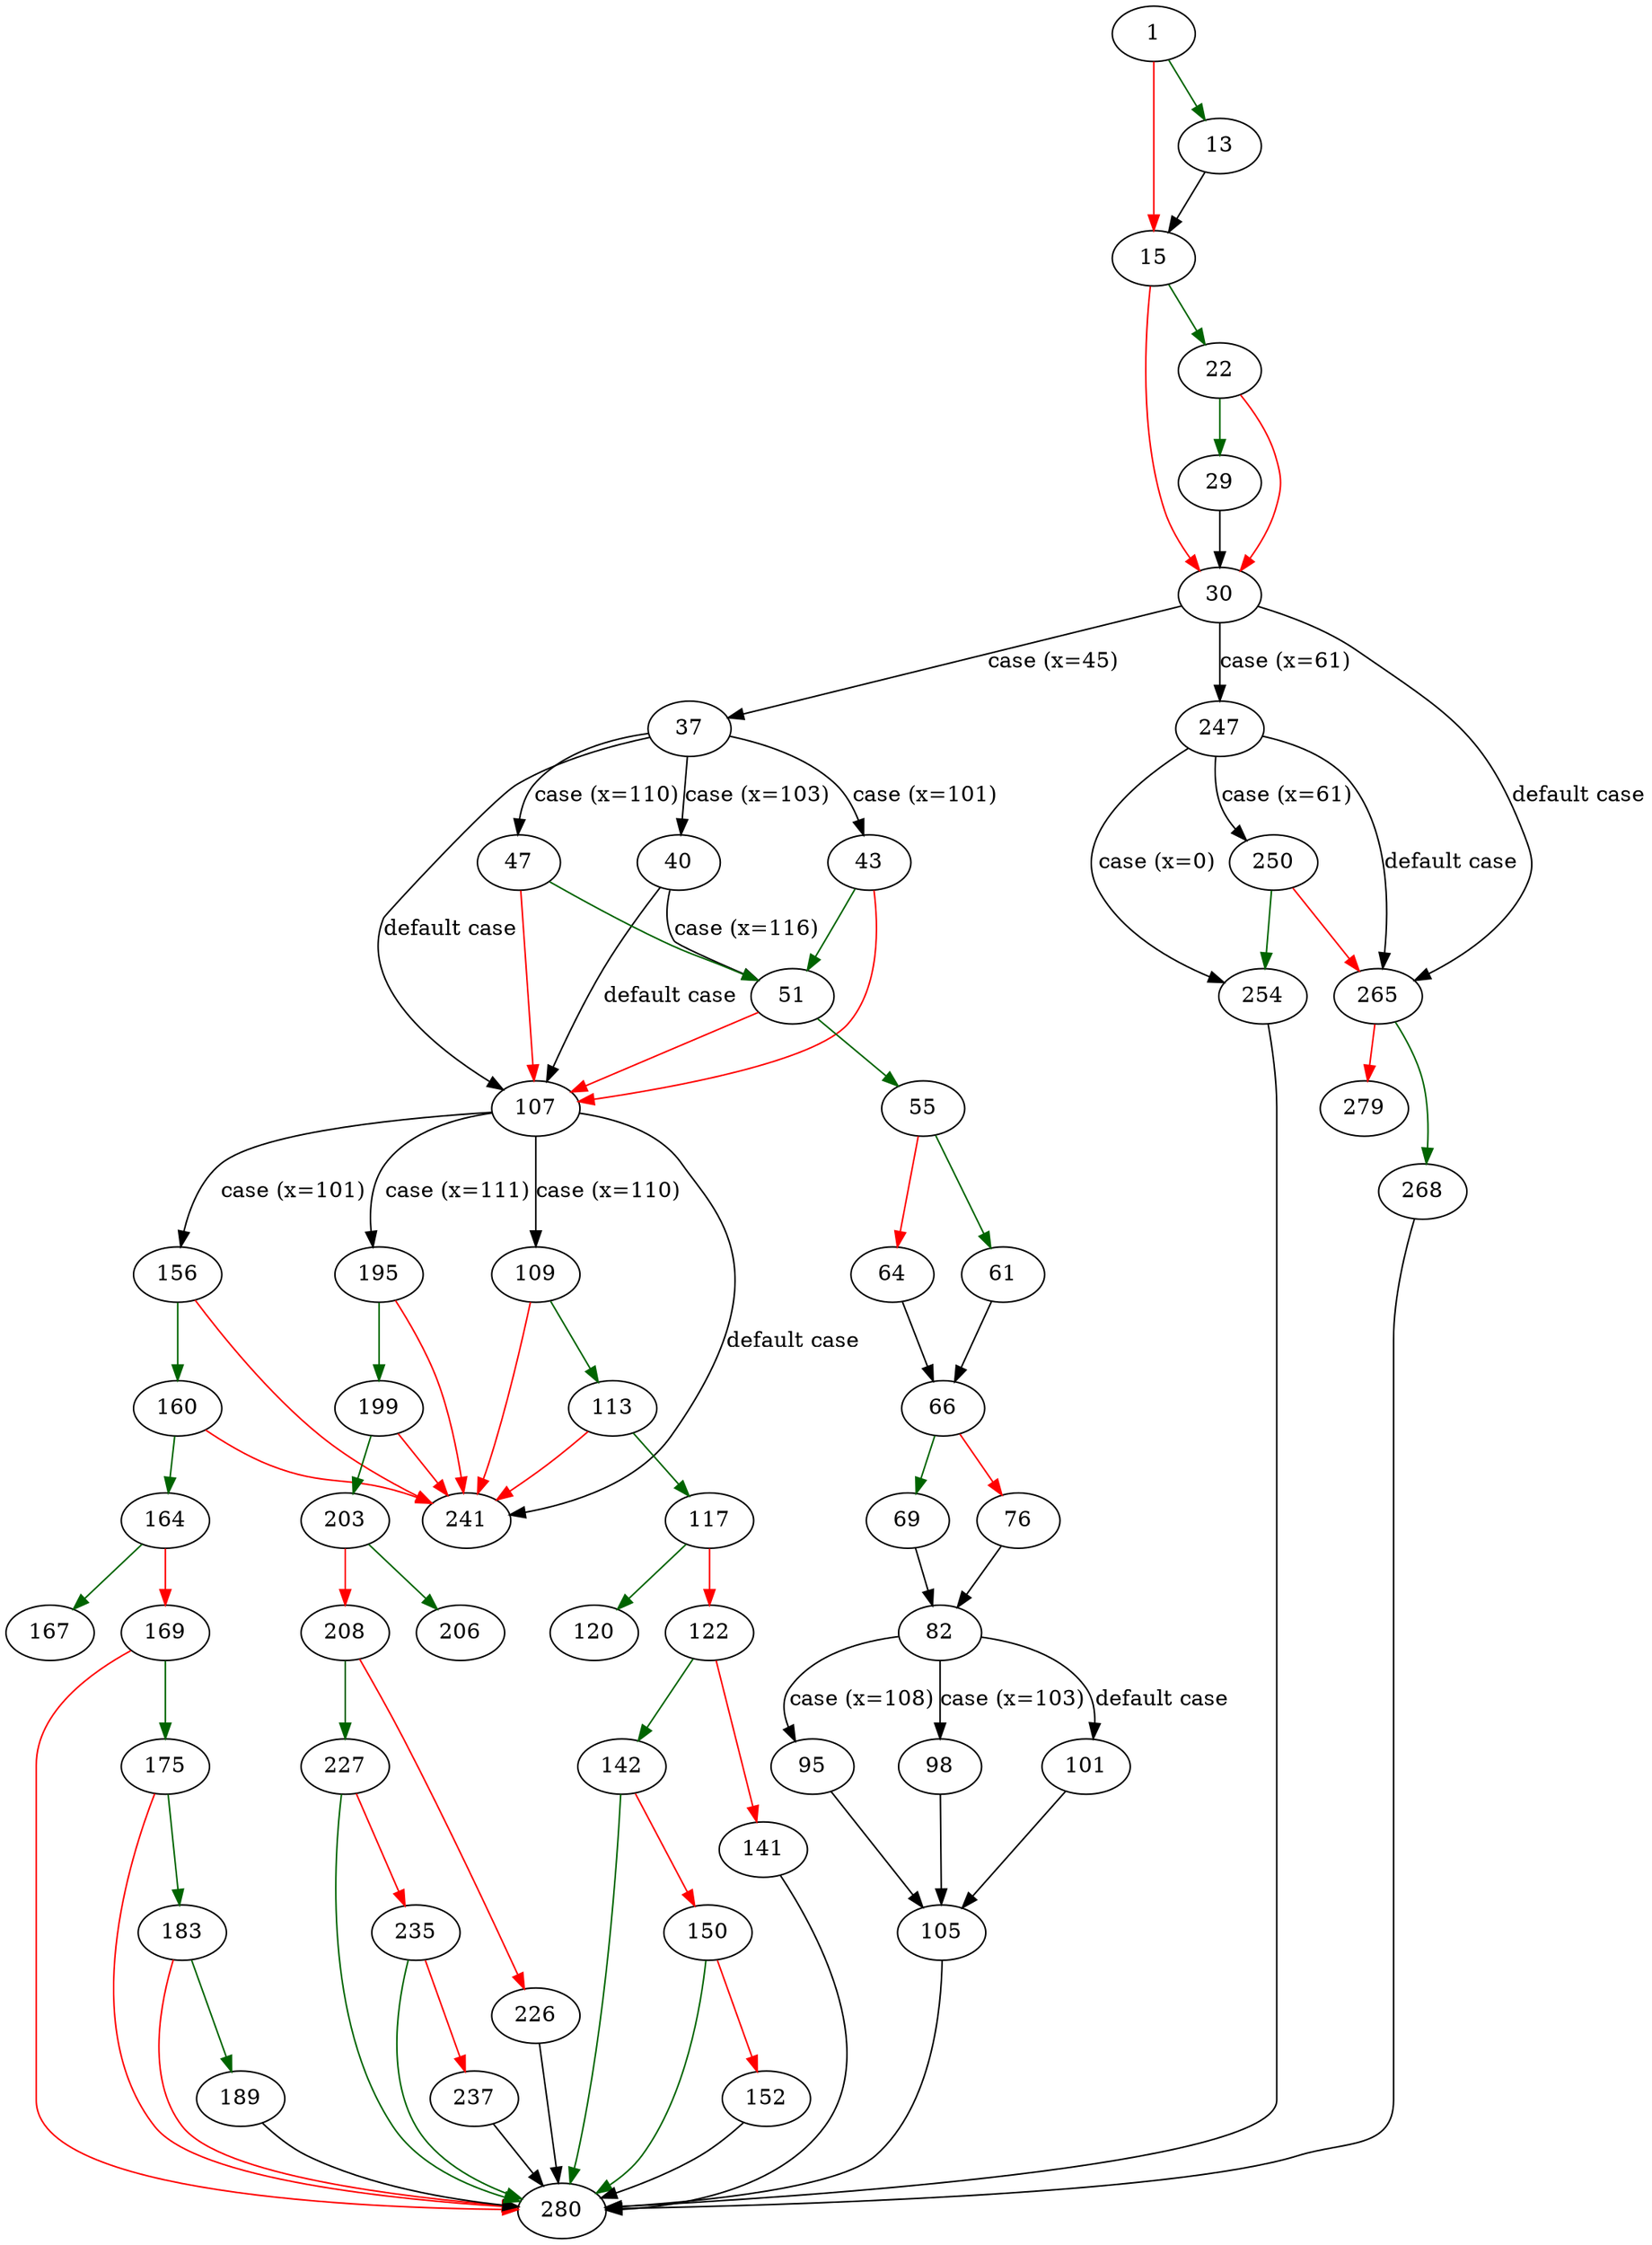 strict digraph "binary_operator" {
	// Node definitions.
	1 [entry=true];
	13;
	15;
	22;
	30;
	29;
	37;
	247;
	265;
	40;
	43;
	47;
	107;
	51;
	55;
	61;
	64;
	66;
	69;
	76;
	82;
	95;
	98;
	101;
	105;
	280;
	109;
	156;
	195;
	241;
	113;
	117;
	120;
	122;
	142;
	141;
	150;
	152;
	160;
	164;
	167;
	169;
	175;
	183;
	189;
	199;
	203;
	206;
	208;
	227;
	226;
	235;
	237;
	254;
	250;
	268;
	279;

	// Edge definitions.
	1 -> 13 [
		color=darkgreen
		cond=true
	];
	1 -> 15 [
		color=red
		cond=false
	];
	13 -> 15;
	15 -> 22 [
		color=darkgreen
		cond=true
	];
	15 -> 30 [
		color=red
		cond=false
	];
	22 -> 30 [
		color=red
		cond=false
	];
	22 -> 29 [
		color=darkgreen
		cond=true
	];
	30 -> 37 [
		cond="case (x=45)"
		label="case (x=45)"
	];
	30 -> 247 [
		cond="case (x=61)"
		label="case (x=61)"
	];
	30 -> 265 [
		cond="default case"
		label="default case"
	];
	29 -> 30;
	37 -> 40 [
		cond="case (x=103)"
		label="case (x=103)"
	];
	37 -> 43 [
		cond="case (x=101)"
		label="case (x=101)"
	];
	37 -> 47 [
		cond="case (x=110)"
		label="case (x=110)"
	];
	37 -> 107 [
		cond="default case"
		label="default case"
	];
	247 -> 265 [
		cond="default case"
		label="default case"
	];
	247 -> 254 [
		cond="case (x=0)"
		label="case (x=0)"
	];
	247 -> 250 [
		cond="case (x=61)"
		label="case (x=61)"
	];
	265 -> 268 [
		color=darkgreen
		cond=true
	];
	265 -> 279 [
		color=red
		cond=false
	];
	40 -> 107 [
		cond="default case"
		label="default case"
	];
	40 -> 51 [
		cond="case (x=116)"
		label="case (x=116)"
	];
	43 -> 107 [
		color=red
		cond=false
	];
	43 -> 51 [
		color=darkgreen
		cond=true
	];
	47 -> 107 [
		color=red
		cond=false
	];
	47 -> 51 [
		color=darkgreen
		cond=true
	];
	107 -> 109 [
		cond="case (x=110)"
		label="case (x=110)"
	];
	107 -> 156 [
		cond="case (x=101)"
		label="case (x=101)"
	];
	107 -> 195 [
		cond="case (x=111)"
		label="case (x=111)"
	];
	107 -> 241 [
		cond="default case"
		label="default case"
	];
	51 -> 107 [
		color=red
		cond=false
	];
	51 -> 55 [
		color=darkgreen
		cond=true
	];
	55 -> 61 [
		color=darkgreen
		cond=true
	];
	55 -> 64 [
		color=red
		cond=false
	];
	61 -> 66;
	64 -> 66;
	66 -> 69 [
		color=darkgreen
		cond=true
	];
	66 -> 76 [
		color=red
		cond=false
	];
	69 -> 82;
	76 -> 82;
	82 -> 95 [
		cond="case (x=108)"
		label="case (x=108)"
	];
	82 -> 98 [
		cond="case (x=103)"
		label="case (x=103)"
	];
	82 -> 101 [
		cond="default case"
		label="default case"
	];
	95 -> 105;
	98 -> 105;
	101 -> 105;
	105 -> 280;
	109 -> 241 [
		color=red
		cond=false
	];
	109 -> 113 [
		color=darkgreen
		cond=true
	];
	156 -> 241 [
		color=red
		cond=false
	];
	156 -> 160 [
		color=darkgreen
		cond=true
	];
	195 -> 241 [
		color=red
		cond=false
	];
	195 -> 199 [
		color=darkgreen
		cond=true
	];
	113 -> 241 [
		color=red
		cond=false
	];
	113 -> 117 [
		color=darkgreen
		cond=true
	];
	117 -> 120 [
		color=darkgreen
		cond=true
	];
	117 -> 122 [
		color=red
		cond=false
	];
	122 -> 142 [
		color=darkgreen
		cond=true
	];
	122 -> 141 [
		color=red
		cond=false
	];
	142 -> 280 [
		color=darkgreen
		cond=true
	];
	142 -> 150 [
		color=red
		cond=false
	];
	141 -> 280;
	150 -> 280 [
		color=darkgreen
		cond=true
	];
	150 -> 152 [
		color=red
		cond=false
	];
	152 -> 280;
	160 -> 241 [
		color=red
		cond=false
	];
	160 -> 164 [
		color=darkgreen
		cond=true
	];
	164 -> 167 [
		color=darkgreen
		cond=true
	];
	164 -> 169 [
		color=red
		cond=false
	];
	169 -> 280 [
		color=red
		cond=false
	];
	169 -> 175 [
		color=darkgreen
		cond=true
	];
	175 -> 280 [
		color=red
		cond=false
	];
	175 -> 183 [
		color=darkgreen
		cond=true
	];
	183 -> 280 [
		color=red
		cond=false
	];
	183 -> 189 [
		color=darkgreen
		cond=true
	];
	189 -> 280;
	199 -> 241 [
		color=red
		cond=false
	];
	199 -> 203 [
		color=darkgreen
		cond=true
	];
	203 -> 206 [
		color=darkgreen
		cond=true
	];
	203 -> 208 [
		color=red
		cond=false
	];
	208 -> 227 [
		color=darkgreen
		cond=true
	];
	208 -> 226 [
		color=red
		cond=false
	];
	227 -> 280 [
		color=darkgreen
		cond=true
	];
	227 -> 235 [
		color=red
		cond=false
	];
	226 -> 280;
	235 -> 280 [
		color=darkgreen
		cond=true
	];
	235 -> 237 [
		color=red
		cond=false
	];
	237 -> 280;
	254 -> 280;
	250 -> 265 [
		color=red
		cond=false
	];
	250 -> 254 [
		color=darkgreen
		cond=true
	];
	268 -> 280;
}